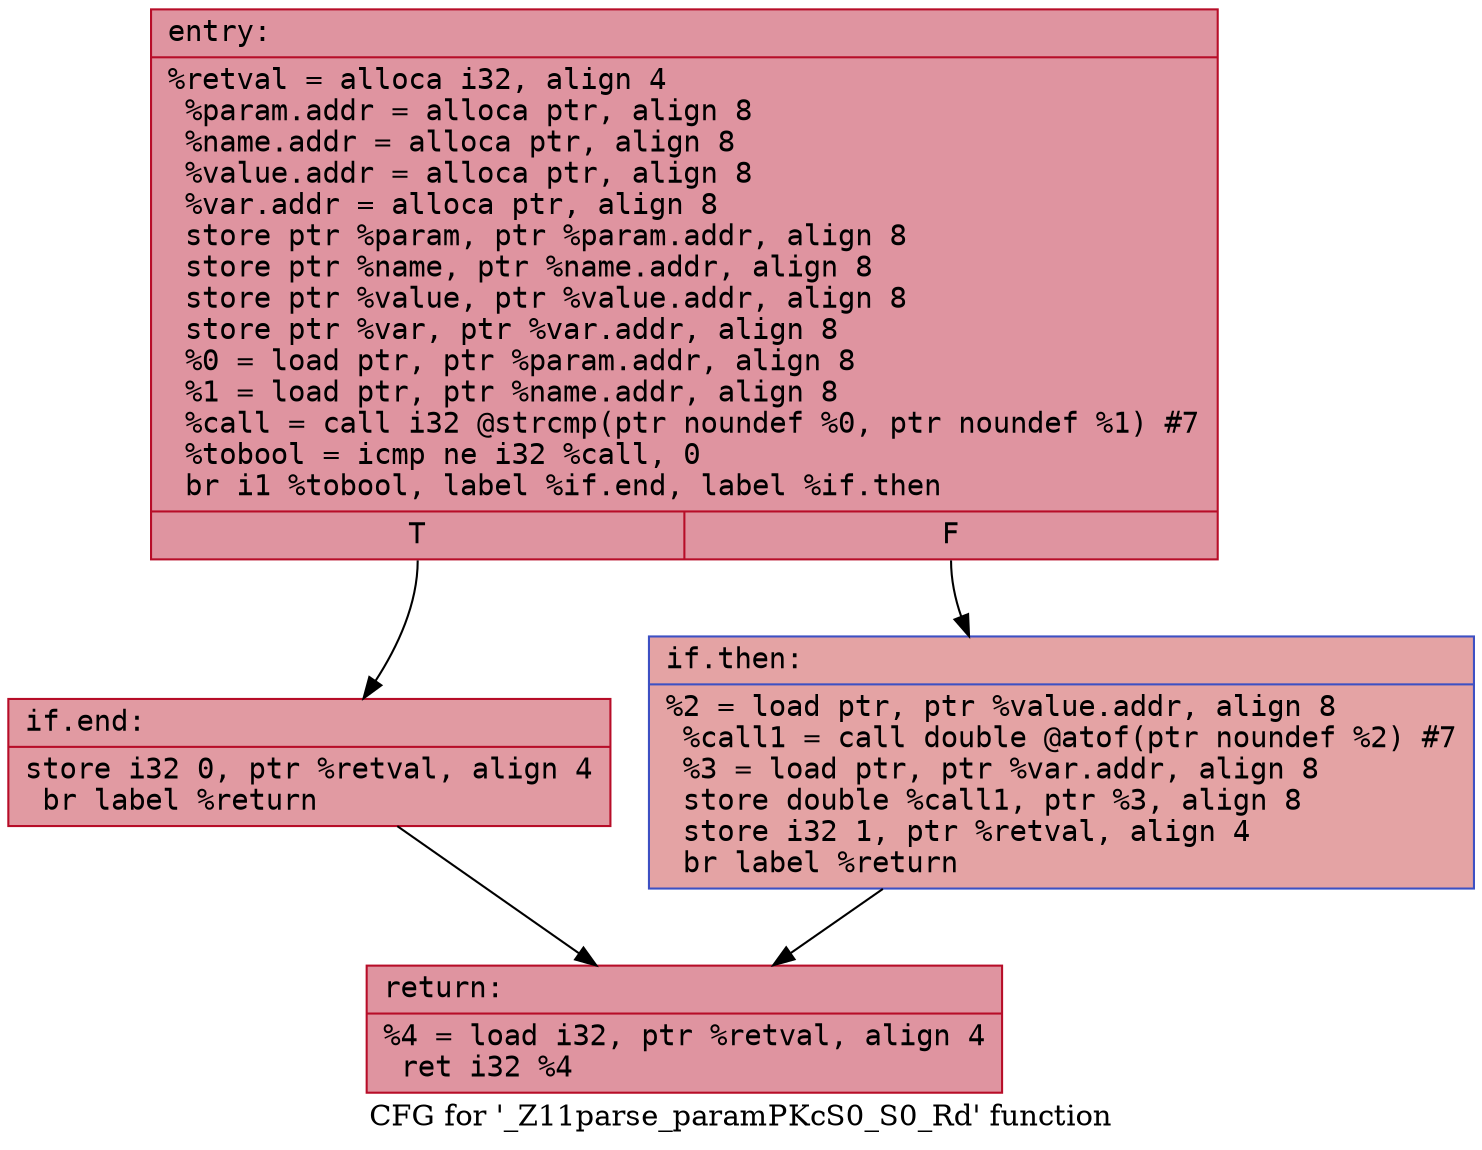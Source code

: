digraph "CFG for '_Z11parse_paramPKcS0_S0_Rd' function" {
	label="CFG for '_Z11parse_paramPKcS0_S0_Rd' function";

	Node0x55f4dae95230 [shape=record,color="#b70d28ff", style=filled, fillcolor="#b70d2870" fontname="Courier",label="{entry:\l|  %retval = alloca i32, align 4\l  %param.addr = alloca ptr, align 8\l  %name.addr = alloca ptr, align 8\l  %value.addr = alloca ptr, align 8\l  %var.addr = alloca ptr, align 8\l  store ptr %param, ptr %param.addr, align 8\l  store ptr %name, ptr %name.addr, align 8\l  store ptr %value, ptr %value.addr, align 8\l  store ptr %var, ptr %var.addr, align 8\l  %0 = load ptr, ptr %param.addr, align 8\l  %1 = load ptr, ptr %name.addr, align 8\l  %call = call i32 @strcmp(ptr noundef %0, ptr noundef %1) #7\l  %tobool = icmp ne i32 %call, 0\l  br i1 %tobool, label %if.end, label %if.then\l|{<s0>T|<s1>F}}"];
	Node0x55f4dae95230:s0 -> Node0x55f4dae95a80[tooltip="entry -> if.end\nProbability 62.50%" ];
	Node0x55f4dae95230:s1 -> Node0x55f4dae950f0[tooltip="entry -> if.then\nProbability 37.50%" ];
	Node0x55f4dae950f0 [shape=record,color="#3d50c3ff", style=filled, fillcolor="#c32e3170" fontname="Courier",label="{if.then:\l|  %2 = load ptr, ptr %value.addr, align 8\l  %call1 = call double @atof(ptr noundef %2) #7\l  %3 = load ptr, ptr %var.addr, align 8\l  store double %call1, ptr %3, align 8\l  store i32 1, ptr %retval, align 4\l  br label %return\l}"];
	Node0x55f4dae950f0 -> Node0x55f4dae960f0[tooltip="if.then -> return\nProbability 100.00%" ];
	Node0x55f4dae95a80 [shape=record,color="#b70d28ff", style=filled, fillcolor="#bb1b2c70" fontname="Courier",label="{if.end:\l|  store i32 0, ptr %retval, align 4\l  br label %return\l}"];
	Node0x55f4dae95a80 -> Node0x55f4dae960f0[tooltip="if.end -> return\nProbability 100.00%" ];
	Node0x55f4dae960f0 [shape=record,color="#b70d28ff", style=filled, fillcolor="#b70d2870" fontname="Courier",label="{return:\l|  %4 = load i32, ptr %retval, align 4\l  ret i32 %4\l}"];
}
